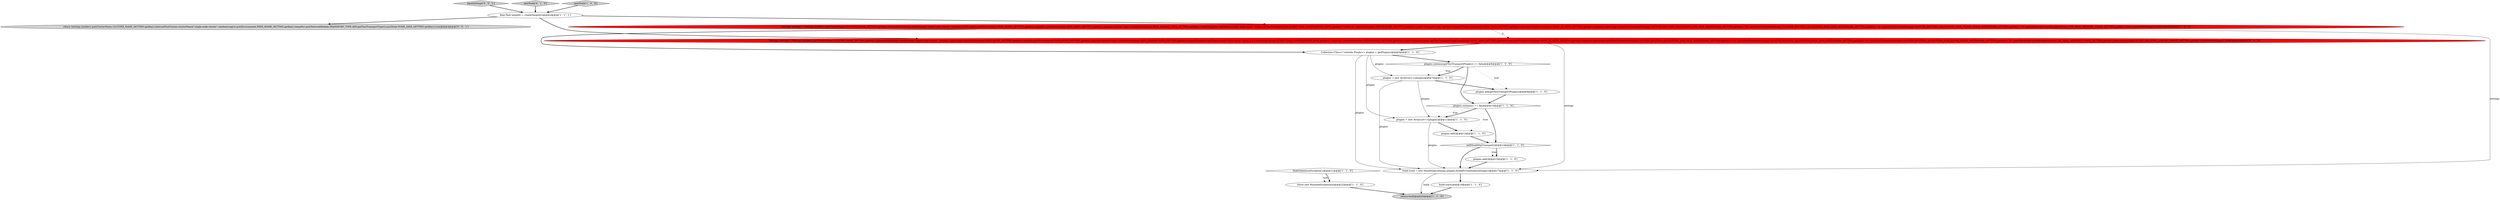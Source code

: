digraph {
15 [style = filled, label = "plugins.contains() == false@@@10@@@['1', '1', '0']", fillcolor = white, shape = diamond image = "AAA0AAABBB1BBB"];
20 [style = filled, label = "return Settings.builder().put(ClusterName.CLUSTER_NAME_SETTING.getKey(),InternalTestCluster.clusterName(\"single-node-cluster\",randomLong())).put(Environment.PATH_HOME_SETTING.getKey(),tempDir).put(NetworkModule.TRANSPORT_TYPE_KEY,getTestTransportType()).put(Node.NODE_DATA_SETTING.getKey(),true)@@@4@@@['0', '0', '1']", fillcolor = lightgray, shape = ellipse image = "AAA0AAABBB3BBB"];
1 [style = filled, label = "addMockHttpTransport()@@@14@@@['1', '1', '0']", fillcolor = white, shape = diamond image = "AAA0AAABBB1BBB"];
7 [style = filled, label = "throw new RuntimeException(e)@@@22@@@['1', '1', '0']", fillcolor = white, shape = ellipse image = "AAA0AAABBB1BBB"];
8 [style = filled, label = "Node build = new MockNode(settings,plugins,forbidPrivateIndexSettings())@@@17@@@['1', '1', '0']", fillcolor = white, shape = ellipse image = "AAA0AAABBB1BBB"];
19 [style = filled, label = "baseSettings['0', '0', '1']", fillcolor = lightgray, shape = diamond image = "AAA0AAABBB3BBB"];
5 [style = filled, label = "plugins.add(getTestTransportPlugin())@@@8@@@['1', '1', '0']", fillcolor = white, shape = ellipse image = "AAA0AAABBB1BBB"];
12 [style = filled, label = "plugins.add()@@@15@@@['1', '1', '0']", fillcolor = white, shape = ellipse image = "AAA0AAABBB1BBB"];
17 [style = filled, label = "newNode['0', '1', '0']", fillcolor = lightgray, shape = diamond image = "AAA0AAABBB2BBB"];
13 [style = filled, label = "plugins = new ArrayList<>(plugins)@@@11@@@['1', '1', '0']", fillcolor = white, shape = ellipse image = "AAA0AAABBB1BBB"];
14 [style = filled, label = "Settings settings = Settings.builder().put(ClusterName.CLUSTER_NAME_SETTING.getKey(),InternalTestCluster.clusterName(\"single-node-cluster\",random().nextLong())).put(Environment.PATH_HOME_SETTING.getKey(),tempDir).put(Environment.PATH_REPO_SETTING.getKey(),tempDir.resolve(\"repo\")).put(Environment.PATH_SHARED_DATA_SETTING.getKey(),createTempDir().getParent()).put(\"node.name\",\"node_s_0\").put(ScriptService.SCRIPT_MAX_COMPILATIONS_RATE.getKey(),\"1000/1m\").put(EsExecutors.PROCESSORS_SETTING.getKey(),1).put(\"transport.type\",getTestTransportType()).put(Node.NODE_DATA_SETTING.getKey(),true).put(NodeEnvironment.NODE_ID_SEED_SETTING.getKey(),random().nextLong()).put(DiskThresholdSettings.CLUSTER_ROUTING_ALLOCATION_LOW_DISK_WATERMARK_SETTING.getKey(),\"1b\").put(DiskThresholdSettings.CLUSTER_ROUTING_ALLOCATION_HIGH_DISK_WATERMARK_SETTING.getKey(),\"1b\").put(DiskThresholdSettings.CLUSTER_ROUTING_ALLOCATION_DISK_FLOOD_STAGE_WATERMARK_SETTING.getKey(),\"1b\").put(HierarchyCircuitBreakerService.USE_REAL_MEMORY_USAGE_SETTING.getKey(),false).put(nodeSettings()).build()@@@4@@@['1', '0', '0']", fillcolor = red, shape = ellipse image = "AAA1AAABBB1BBB"];
9 [style = filled, label = "final Path tempDir = createTempDir()@@@3@@@['1', '1', '1']", fillcolor = white, shape = ellipse image = "AAA0AAABBB1BBB"];
0 [style = filled, label = "return build@@@24@@@['1', '1', '0']", fillcolor = lightgray, shape = ellipse image = "AAA0AAABBB1BBB"];
10 [style = filled, label = "build.start()@@@19@@@['1', '1', '0']", fillcolor = white, shape = ellipse image = "AAA0AAABBB1BBB"];
16 [style = filled, label = "plugins.add()@@@12@@@['1', '1', '0']", fillcolor = white, shape = ellipse image = "AAA0AAABBB1BBB"];
11 [style = filled, label = "newNode['1', '0', '0']", fillcolor = lightgray, shape = diamond image = "AAA0AAABBB1BBB"];
4 [style = filled, label = "plugins.contains(getTestTransportPlugin()) == false@@@6@@@['1', '1', '0']", fillcolor = white, shape = diamond image = "AAA0AAABBB1BBB"];
6 [style = filled, label = "plugins = new ArrayList<>(plugins)@@@7@@@['1', '1', '0']", fillcolor = white, shape = ellipse image = "AAA0AAABBB1BBB"];
18 [style = filled, label = "Settings settings = Settings.builder().put(ClusterName.CLUSTER_NAME_SETTING.getKey(),InternalTestCluster.clusterName(\"single-node-cluster\",random().nextLong())).put(Environment.PATH_HOME_SETTING.getKey(),tempDir).put(Environment.PATH_REPO_SETTING.getKey(),tempDir.resolve(\"repo\")).put(Environment.PATH_SHARED_DATA_SETTING.getKey(),createTempDir().getParent()).put(\"node.name\",\"node_s_0\").put(ScriptService.SCRIPT_MAX_COMPILATIONS_RATE.getKey(),\"1000/1m\").put(EsExecutors.PROCESSORS_SETTING.getKey(),1).put(\"transport.type\",getTestTransportType()).put(Node.NODE_DATA_SETTING.getKey(),true).put(NodeEnvironment.NODE_ID_SEED_SETTING.getKey(),random().nextLong()).put(DiskThresholdSettings.CLUSTER_ROUTING_ALLOCATION_LOW_DISK_WATERMARK_SETTING.getKey(),\"1b\").put(DiskThresholdSettings.CLUSTER_ROUTING_ALLOCATION_HIGH_DISK_WATERMARK_SETTING.getKey(),\"1b\").put(DiskThresholdSettings.CLUSTER_ROUTING_ALLOCATION_DISK_FLOOD_STAGE_WATERMARK_SETTING.getKey(),\"1b\").put(HierarchyCircuitBreakerService.USE_REAL_MEMORY_USAGE_SETTING.getKey(),false).putList(DISCOVERY_ZEN_PING_UNICAST_HOSTS_SETTING.getKey()).put(nodeSettings()).build()@@@4@@@['0', '1', '0']", fillcolor = red, shape = ellipse image = "AAA1AAABBB2BBB"];
2 [style = filled, label = "NodeValidationException e@@@21@@@['1', '1', '0']", fillcolor = white, shape = diamond image = "AAA0AAABBB1BBB"];
3 [style = filled, label = "Collection<Class<? extends Plugin>> plugins = getPlugins()@@@5@@@['1', '1', '0']", fillcolor = white, shape = ellipse image = "AAA0AAABBB1BBB"];
4->6 [style = dotted, label="true"];
14->3 [style = bold, label=""];
4->5 [style = dotted, label="true"];
8->10 [style = bold, label=""];
18->3 [style = bold, label=""];
15->13 [style = bold, label=""];
1->8 [style = bold, label=""];
4->6 [style = bold, label=""];
17->9 [style = bold, label=""];
4->15 [style = bold, label=""];
6->8 [style = solid, label="plugins"];
8->0 [style = solid, label="build"];
5->15 [style = bold, label=""];
14->8 [style = solid, label="settings"];
9->20 [style = bold, label=""];
7->0 [style = bold, label=""];
15->16 [style = dotted, label="true"];
11->9 [style = bold, label=""];
3->4 [style = bold, label=""];
13->16 [style = bold, label=""];
13->8 [style = solid, label="plugins"];
3->13 [style = solid, label="plugins"];
15->13 [style = dotted, label="true"];
6->13 [style = solid, label="plugins"];
6->5 [style = bold, label=""];
3->8 [style = solid, label="plugins"];
18->8 [style = solid, label="settings"];
9->18 [style = bold, label=""];
16->1 [style = bold, label=""];
19->9 [style = bold, label=""];
3->6 [style = solid, label="plugins"];
12->8 [style = bold, label=""];
2->7 [style = dotted, label="true"];
10->0 [style = bold, label=""];
1->12 [style = dotted, label="true"];
1->12 [style = bold, label=""];
9->14 [style = bold, label=""];
2->7 [style = bold, label=""];
14->18 [style = dashed, label="0"];
15->1 [style = bold, label=""];
}

